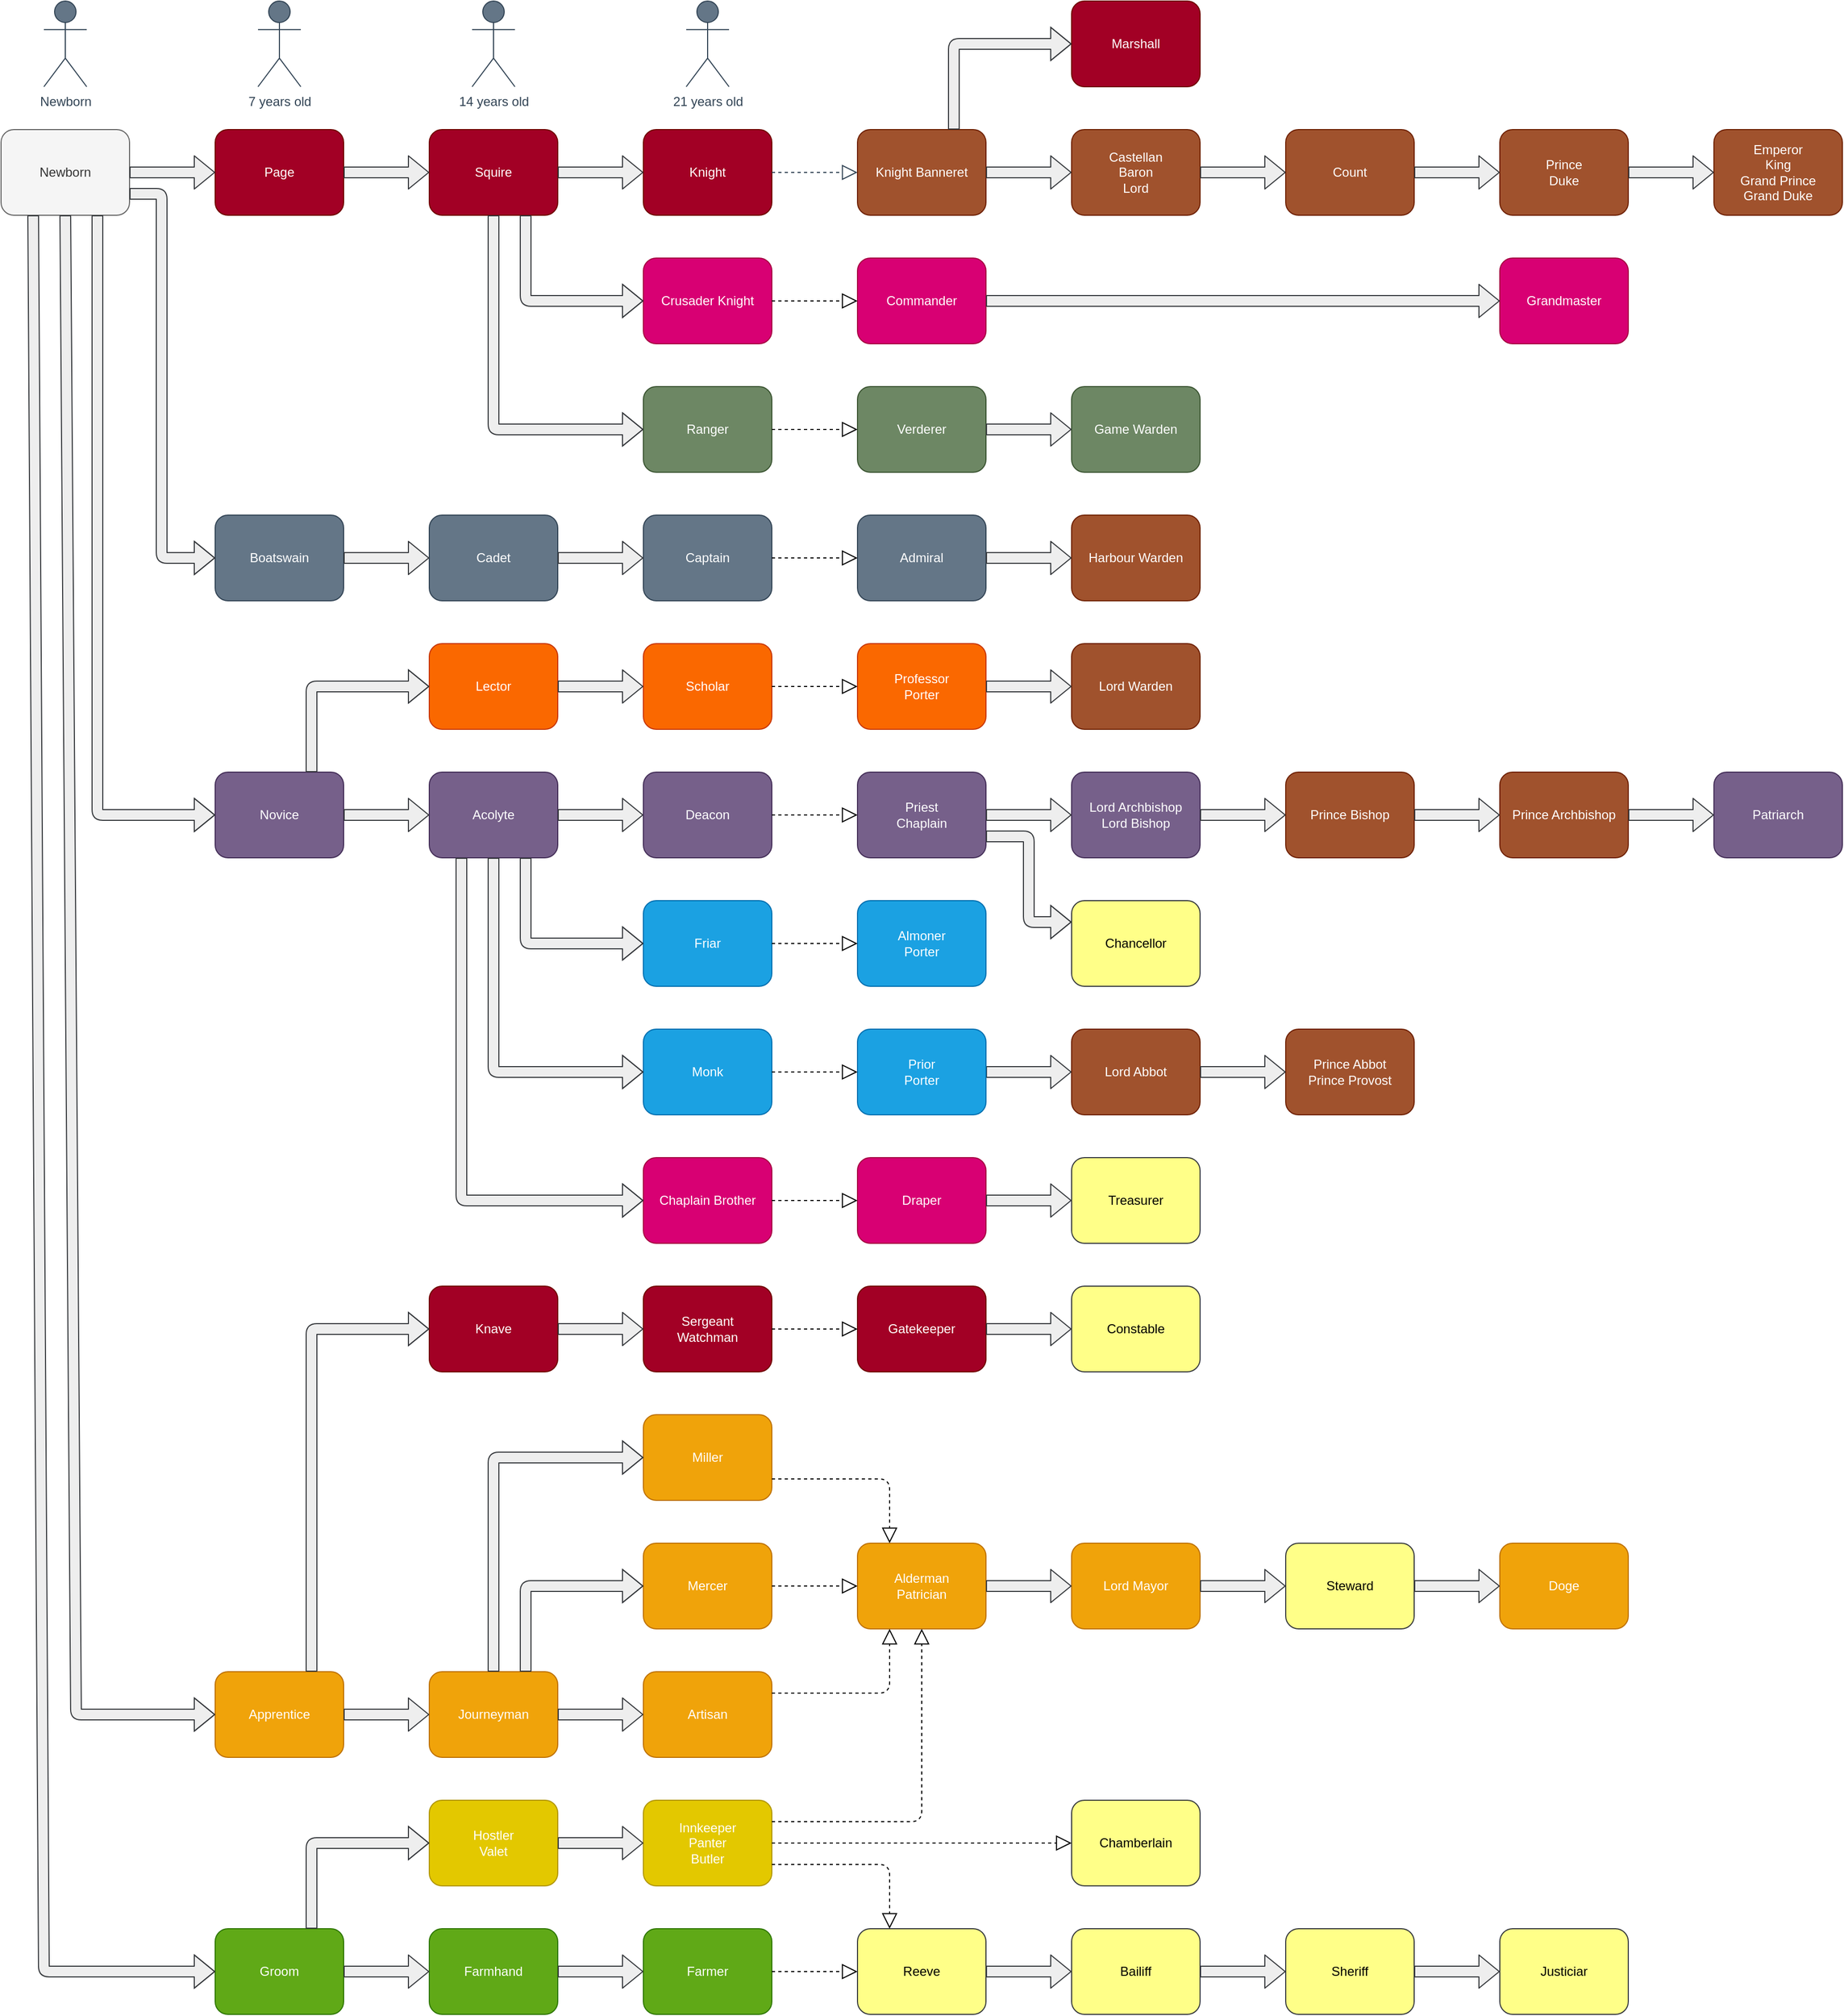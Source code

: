 <mxfile version="13.9.9" type="device"><diagram id="BISKOgjDrZjdNq2PTa7t" name="Pagina-1"><mxGraphModel dx="1002" dy="581" grid="1" gridSize="10" guides="1" tooltips="1" connect="1" arrows="1" fold="1" page="1" pageScale="1" pageWidth="827" pageHeight="1169" math="0" shadow="0"><root><mxCell id="0"/><mxCell id="1" parent="0"/><mxCell id="d3uN8aa1ID12SvMxyfUr-1" value="Page" style="rounded=1;whiteSpace=wrap;html=1;fillColor=#a20025;strokeColor=#6F0000;fontColor=#ffffff;" vertex="1" parent="1"><mxGeometry x="200" y="120" width="120" height="80" as="geometry"/></mxCell><mxCell id="d3uN8aa1ID12SvMxyfUr-2" value="Novice" style="rounded=1;whiteSpace=wrap;html=1;fillColor=#76608a;strokeColor=#432D57;fontColor=#ffffff;" vertex="1" parent="1"><mxGeometry x="200" y="720" width="120" height="80" as="geometry"/></mxCell><mxCell id="d3uN8aa1ID12SvMxyfUr-3" value="Groom" style="rounded=1;whiteSpace=wrap;html=1;fillColor=#60a917;strokeColor=#2D7600;fontColor=#ffffff;" vertex="1" parent="1"><mxGeometry x="200" y="1800" width="120" height="80" as="geometry"/></mxCell><mxCell id="d3uN8aa1ID12SvMxyfUr-4" value="Apprentice" style="rounded=1;whiteSpace=wrap;html=1;fillColor=#f0a30a;strokeColor=#BD7000;fontColor=#ffffff;" vertex="1" parent="1"><mxGeometry x="200" y="1560" width="120" height="80" as="geometry"/></mxCell><mxCell id="d3uN8aa1ID12SvMxyfUr-5" value="Squire" style="rounded=1;whiteSpace=wrap;html=1;fillColor=#a20025;strokeColor=#6F0000;fontColor=#ffffff;" vertex="1" parent="1"><mxGeometry x="400" y="120" width="120" height="80" as="geometry"/></mxCell><mxCell id="d3uN8aa1ID12SvMxyfUr-7" value="Knight" style="rounded=1;whiteSpace=wrap;html=1;fillColor=#a20025;strokeColor=#6F0000;fontColor=#ffffff;" vertex="1" parent="1"><mxGeometry x="600" y="120" width="120" height="80" as="geometry"/></mxCell><mxCell id="d3uN8aa1ID12SvMxyfUr-8" value="Crusader Knight" style="rounded=1;whiteSpace=wrap;html=1;fillColor=#d80073;strokeColor=#A50040;fontColor=#ffffff;" vertex="1" parent="1"><mxGeometry x="600" y="240" width="120" height="80" as="geometry"/></mxCell><mxCell id="d3uN8aa1ID12SvMxyfUr-9" value="7 years old" style="shape=umlActor;verticalLabelPosition=bottom;verticalAlign=top;html=1;outlineConnect=0;fillColor=#647687;strokeColor=#314354;fontColor=#314354;" vertex="1" parent="1"><mxGeometry x="240" width="40" height="80" as="geometry"/></mxCell><mxCell id="d3uN8aa1ID12SvMxyfUr-10" value="14 years old" style="shape=umlActor;verticalLabelPosition=bottom;verticalAlign=top;html=1;outlineConnect=0;fillColor=#647687;strokeColor=#314354;fontColor=#314354;" vertex="1" parent="1"><mxGeometry x="440" width="40" height="80" as="geometry"/></mxCell><mxCell id="d3uN8aa1ID12SvMxyfUr-11" value="21 years old" style="shape=umlActor;verticalLabelPosition=bottom;verticalAlign=top;html=1;outlineConnect=0;fillColor=#647687;strokeColor=#314354;fontColor=#314354;" vertex="1" parent="1"><mxGeometry x="640" width="40" height="80" as="geometry"/></mxCell><mxCell id="d3uN8aa1ID12SvMxyfUr-12" value="" style="shape=flexArrow;endArrow=classic;html=1;entryX=0;entryY=0.5;entryDx=0;entryDy=0;exitX=1;exitY=0.5;exitDx=0;exitDy=0;fillColor=#eeeeee;strokeColor=#36393d;" edge="1" parent="1" source="d3uN8aa1ID12SvMxyfUr-1" target="d3uN8aa1ID12SvMxyfUr-5"><mxGeometry width="50" height="50" relative="1" as="geometry"><mxPoint x="460" y="280" as="sourcePoint"/><mxPoint x="510" y="230" as="targetPoint"/></mxGeometry></mxCell><mxCell id="d3uN8aa1ID12SvMxyfUr-13" value="" style="shape=flexArrow;endArrow=classic;html=1;entryX=0;entryY=0.5;entryDx=0;entryDy=0;exitX=1;exitY=0.5;exitDx=0;exitDy=0;fillColor=#eeeeee;strokeColor=#36393d;" edge="1" parent="1" source="d3uN8aa1ID12SvMxyfUr-5" target="d3uN8aa1ID12SvMxyfUr-7"><mxGeometry width="50" height="50" relative="1" as="geometry"><mxPoint x="460" y="280" as="sourcePoint"/><mxPoint x="510" y="230" as="targetPoint"/></mxGeometry></mxCell><mxCell id="d3uN8aa1ID12SvMxyfUr-14" value="" style="shape=flexArrow;endArrow=classic;html=1;entryX=0;entryY=0.5;entryDx=0;entryDy=0;exitX=0.75;exitY=1;exitDx=0;exitDy=0;fillColor=#eeeeee;strokeColor=#36393d;" edge="1" parent="1" source="d3uN8aa1ID12SvMxyfUr-5" target="d3uN8aa1ID12SvMxyfUr-8"><mxGeometry width="50" height="50" relative="1" as="geometry"><mxPoint x="460" y="280" as="sourcePoint"/><mxPoint x="510" y="230" as="targetPoint"/><Array as="points"><mxPoint x="490" y="280"/></Array></mxGeometry></mxCell><mxCell id="d3uN8aa1ID12SvMxyfUr-15" value="Acolyte" style="rounded=1;whiteSpace=wrap;html=1;fillColor=#76608a;strokeColor=#432D57;fontColor=#ffffff;" vertex="1" parent="1"><mxGeometry x="400" y="720" width="120" height="80" as="geometry"/></mxCell><mxCell id="d3uN8aa1ID12SvMxyfUr-16" value="Friar" style="rounded=1;whiteSpace=wrap;html=1;fillColor=#1ba1e2;strokeColor=#006EAF;fontColor=#ffffff;" vertex="1" parent="1"><mxGeometry x="600" y="840" width="120" height="80" as="geometry"/></mxCell><mxCell id="d3uN8aa1ID12SvMxyfUr-17" value="Monk" style="rounded=1;whiteSpace=wrap;html=1;fillColor=#1ba1e2;strokeColor=#006EAF;fontColor=#ffffff;" vertex="1" parent="1"><mxGeometry x="600" y="960" width="120" height="80" as="geometry"/></mxCell><mxCell id="d3uN8aa1ID12SvMxyfUr-18" value="Chaplain Brother" style="rounded=1;whiteSpace=wrap;html=1;fillColor=#d80073;strokeColor=#A50040;fontColor=#ffffff;" vertex="1" parent="1"><mxGeometry x="600" y="1080" width="120" height="80" as="geometry"/></mxCell><mxCell id="d3uN8aa1ID12SvMxyfUr-19" value="" style="shape=flexArrow;endArrow=classic;html=1;exitX=1;exitY=0.5;exitDx=0;exitDy=0;fillColor=#eeeeee;strokeColor=#36393d;" edge="1" parent="1" source="d3uN8aa1ID12SvMxyfUr-2" target="d3uN8aa1ID12SvMxyfUr-15"><mxGeometry width="50" height="50" relative="1" as="geometry"><mxPoint x="460" y="580" as="sourcePoint"/><mxPoint x="510" y="530" as="targetPoint"/></mxGeometry></mxCell><mxCell id="d3uN8aa1ID12SvMxyfUr-20" value="" style="shape=flexArrow;endArrow=classic;html=1;entryX=0;entryY=0.5;entryDx=0;entryDy=0;exitX=1;exitY=0.5;exitDx=0;exitDy=0;fillColor=#eeeeee;strokeColor=#36393d;" edge="1" parent="1" source="d3uN8aa1ID12SvMxyfUr-15" target="d3uN8aa1ID12SvMxyfUr-66"><mxGeometry width="50" height="50" relative="1" as="geometry"><mxPoint x="460" y="580" as="sourcePoint"/><mxPoint x="510" y="530" as="targetPoint"/></mxGeometry></mxCell><mxCell id="d3uN8aa1ID12SvMxyfUr-24" value="Journeyman" style="rounded=1;whiteSpace=wrap;html=1;fillColor=#f0a30a;strokeColor=#BD7000;fontColor=#ffffff;" vertex="1" parent="1"><mxGeometry x="400" y="1560" width="120" height="80" as="geometry"/></mxCell><mxCell id="d3uN8aa1ID12SvMxyfUr-25" value="" style="shape=flexArrow;endArrow=classic;html=1;fontColor=#314354;exitX=1;exitY=0.5;exitDx=0;exitDy=0;entryX=0;entryY=0.5;entryDx=0;entryDy=0;fillColor=#eeeeee;strokeColor=#36393d;" edge="1" parent="1" source="d3uN8aa1ID12SvMxyfUr-4" target="d3uN8aa1ID12SvMxyfUr-24"><mxGeometry width="50" height="50" relative="1" as="geometry"><mxPoint x="340" y="1380" as="sourcePoint"/><mxPoint x="330" y="1410" as="targetPoint"/></mxGeometry></mxCell><mxCell id="d3uN8aa1ID12SvMxyfUr-26" value="Artisan" style="rounded=1;whiteSpace=wrap;html=1;fillColor=#f0a30a;strokeColor=#BD7000;fontColor=#ffffff;" vertex="1" parent="1"><mxGeometry x="600" y="1560" width="120" height="80" as="geometry"/></mxCell><mxCell id="d3uN8aa1ID12SvMxyfUr-27" value="Mercer" style="rounded=1;whiteSpace=wrap;html=1;fillColor=#f0a30a;strokeColor=#BD7000;fontColor=#ffffff;" vertex="1" parent="1"><mxGeometry x="600" y="1440" width="120" height="80" as="geometry"/></mxCell><mxCell id="d3uN8aa1ID12SvMxyfUr-28" value="Miller" style="rounded=1;whiteSpace=wrap;html=1;fillColor=#f0a30a;strokeColor=#BD7000;fontColor=#ffffff;" vertex="1" parent="1"><mxGeometry x="600" y="1320" width="120" height="80" as="geometry"/></mxCell><mxCell id="d3uN8aa1ID12SvMxyfUr-29" value="" style="shape=flexArrow;endArrow=classic;html=1;fontColor=#314354;entryX=0;entryY=0.5;entryDx=0;entryDy=0;exitX=1;exitY=0.5;exitDx=0;exitDy=0;fillColor=#eeeeee;strokeColor=#36393d;" edge="1" parent="1" source="d3uN8aa1ID12SvMxyfUr-24" target="d3uN8aa1ID12SvMxyfUr-26"><mxGeometry width="50" height="50" relative="1" as="geometry"><mxPoint x="390" y="1480" as="sourcePoint"/><mxPoint x="440" y="1430" as="targetPoint"/></mxGeometry></mxCell><mxCell id="d3uN8aa1ID12SvMxyfUr-30" value="" style="shape=flexArrow;endArrow=classic;html=1;fontColor=#314354;entryX=0;entryY=0.5;entryDx=0;entryDy=0;exitX=0.75;exitY=0;exitDx=0;exitDy=0;fillColor=#eeeeee;strokeColor=#36393d;" edge="1" parent="1" source="d3uN8aa1ID12SvMxyfUr-24" target="d3uN8aa1ID12SvMxyfUr-27"><mxGeometry width="50" height="50" relative="1" as="geometry"><mxPoint x="390" y="1480" as="sourcePoint"/><mxPoint x="440" y="1430" as="targetPoint"/><Array as="points"><mxPoint x="490" y="1480"/></Array></mxGeometry></mxCell><mxCell id="d3uN8aa1ID12SvMxyfUr-31" value="" style="shape=flexArrow;endArrow=classic;html=1;fontColor=#314354;entryX=0;entryY=0.5;entryDx=0;entryDy=0;exitX=0.5;exitY=0;exitDx=0;exitDy=0;fillColor=#eeeeee;strokeColor=#36393d;" edge="1" parent="1" source="d3uN8aa1ID12SvMxyfUr-24" target="d3uN8aa1ID12SvMxyfUr-28"><mxGeometry width="50" height="50" relative="1" as="geometry"><mxPoint x="390" y="1480" as="sourcePoint"/><mxPoint x="440" y="1430" as="targetPoint"/><Array as="points"><mxPoint x="460" y="1360"/></Array></mxGeometry></mxCell><mxCell id="d3uN8aa1ID12SvMxyfUr-32" value="Innkeeper&lt;br&gt;Panter&lt;br&gt;Butler" style="rounded=1;whiteSpace=wrap;html=1;fillColor=#e3c800;strokeColor=#B09500;fontColor=#ffffff;" vertex="1" parent="1"><mxGeometry x="600" y="1680" width="120" height="80" as="geometry"/></mxCell><mxCell id="d3uN8aa1ID12SvMxyfUr-33" value="Hostler&lt;br&gt;Valet" style="rounded=1;whiteSpace=wrap;html=1;fillColor=#e3c800;strokeColor=#B09500;fontColor=#ffffff;" vertex="1" parent="1"><mxGeometry x="400" y="1680" width="120" height="80" as="geometry"/></mxCell><mxCell id="d3uN8aa1ID12SvMxyfUr-34" value="Farmhand" style="rounded=1;whiteSpace=wrap;html=1;fillColor=#60a917;strokeColor=#2D7600;fontColor=#ffffff;" vertex="1" parent="1"><mxGeometry x="400" y="1800" width="120" height="80" as="geometry"/></mxCell><mxCell id="d3uN8aa1ID12SvMxyfUr-35" value="Farmer" style="rounded=1;whiteSpace=wrap;html=1;fillColor=#60a917;strokeColor=#2D7600;fontColor=#ffffff;" vertex="1" parent="1"><mxGeometry x="600" y="1800" width="120" height="80" as="geometry"/></mxCell><mxCell id="d3uN8aa1ID12SvMxyfUr-36" value="" style="shape=flexArrow;endArrow=classic;html=1;fontColor=#314354;entryX=0;entryY=0.5;entryDx=0;entryDy=0;exitX=1;exitY=0.5;exitDx=0;exitDy=0;fillColor=#eeeeee;strokeColor=#36393d;" edge="1" parent="1" source="d3uN8aa1ID12SvMxyfUr-34" target="d3uN8aa1ID12SvMxyfUr-35"><mxGeometry width="50" height="50" relative="1" as="geometry"><mxPoint x="390" y="1780" as="sourcePoint"/><mxPoint x="440" y="1730" as="targetPoint"/></mxGeometry></mxCell><mxCell id="d3uN8aa1ID12SvMxyfUr-37" value="" style="shape=flexArrow;endArrow=classic;html=1;fontColor=#314354;entryX=0;entryY=0.5;entryDx=0;entryDy=0;exitX=1;exitY=0.5;exitDx=0;exitDy=0;fillColor=#eeeeee;strokeColor=#36393d;" edge="1" parent="1" source="d3uN8aa1ID12SvMxyfUr-3" target="d3uN8aa1ID12SvMxyfUr-34"><mxGeometry width="50" height="50" relative="1" as="geometry"><mxPoint x="390" y="1780" as="sourcePoint"/><mxPoint x="440" y="1730" as="targetPoint"/></mxGeometry></mxCell><mxCell id="d3uN8aa1ID12SvMxyfUr-38" value="" style="shape=flexArrow;endArrow=classic;html=1;fontColor=#314354;entryX=0;entryY=0.5;entryDx=0;entryDy=0;exitX=1;exitY=0.5;exitDx=0;exitDy=0;fillColor=#eeeeee;strokeColor=#36393d;" edge="1" parent="1" source="d3uN8aa1ID12SvMxyfUr-33" target="d3uN8aa1ID12SvMxyfUr-32"><mxGeometry width="50" height="50" relative="1" as="geometry"><mxPoint x="390" y="1780" as="sourcePoint"/><mxPoint x="440" y="1730" as="targetPoint"/></mxGeometry></mxCell><mxCell id="d3uN8aa1ID12SvMxyfUr-39" value="" style="shape=flexArrow;endArrow=classic;html=1;fontColor=#314354;entryX=0;entryY=0.5;entryDx=0;entryDy=0;exitX=0.75;exitY=0;exitDx=0;exitDy=0;fillColor=#eeeeee;strokeColor=#36393d;" edge="1" parent="1" source="d3uN8aa1ID12SvMxyfUr-3" target="d3uN8aa1ID12SvMxyfUr-33"><mxGeometry width="50" height="50" relative="1" as="geometry"><mxPoint x="390" y="1780" as="sourcePoint"/><mxPoint x="440" y="1730" as="targetPoint"/><Array as="points"><mxPoint x="290" y="1720"/></Array></mxGeometry></mxCell><mxCell id="d3uN8aa1ID12SvMxyfUr-41" value="Almoner&lt;br&gt;Porter" style="rounded=1;whiteSpace=wrap;html=1;fillColor=#1ba1e2;strokeColor=#006EAF;fontColor=#ffffff;" vertex="1" parent="1"><mxGeometry x="800" y="840" width="120" height="80" as="geometry"/></mxCell><mxCell id="d3uN8aa1ID12SvMxyfUr-42" value="Lord Abbot" style="rounded=1;whiteSpace=wrap;html=1;fillColor=#a0522d;strokeColor=#6D1F00;fontColor=#ffffff;" vertex="1" parent="1"><mxGeometry x="1000" y="960" width="120" height="80" as="geometry"/></mxCell><mxCell id="d3uN8aa1ID12SvMxyfUr-43" value="Alderman&lt;br&gt;Patrician" style="rounded=1;whiteSpace=wrap;html=1;fillColor=#f0a30a;strokeColor=#BD7000;fontColor=#ffffff;" vertex="1" parent="1"><mxGeometry x="800" y="1440" width="120" height="80" as="geometry"/></mxCell><mxCell id="d3uN8aa1ID12SvMxyfUr-44" value="Lord Mayor" style="rounded=1;whiteSpace=wrap;html=1;fillColor=#f0a30a;strokeColor=#BD7000;fontColor=#ffffff;" vertex="1" parent="1"><mxGeometry x="1000" y="1440" width="120" height="80" as="geometry"/></mxCell><mxCell id="d3uN8aa1ID12SvMxyfUr-46" value="Knight Banneret" style="rounded=1;whiteSpace=wrap;html=1;fillColor=#a0522d;strokeColor=#6D1F00;fontColor=#ffffff;" vertex="1" parent="1"><mxGeometry x="800" y="120" width="120" height="80" as="geometry"/></mxCell><mxCell id="d3uN8aa1ID12SvMxyfUr-47" value="Castellan&lt;br&gt;Baron&lt;br&gt;Lord" style="rounded=1;whiteSpace=wrap;html=1;fillColor=#a0522d;strokeColor=#6D1F00;fontColor=#ffffff;" vertex="1" parent="1"><mxGeometry x="1000" y="120" width="120" height="80" as="geometry"/></mxCell><mxCell id="d3uN8aa1ID12SvMxyfUr-48" value="Bailiff" style="rounded=1;whiteSpace=wrap;html=1;fillColor=#ffff88;strokeColor=#36393d;" vertex="1" parent="1"><mxGeometry x="1000" y="1800" width="120" height="80" as="geometry"/></mxCell><mxCell id="d3uN8aa1ID12SvMxyfUr-50" value="" style="shape=flexArrow;endArrow=classic;html=1;fontColor=#314354;entryX=0;entryY=0.5;entryDx=0;entryDy=0;exitX=1;exitY=0.5;exitDx=0;exitDy=0;fillColor=#eeeeee;strokeColor=#36393d;" edge="1" parent="1" source="d3uN8aa1ID12SvMxyfUr-162" target="d3uN8aa1ID12SvMxyfUr-42"><mxGeometry width="50" height="50" relative="1" as="geometry"><mxPoint x="740" y="830" as="sourcePoint"/><mxPoint x="790" y="780" as="targetPoint"/></mxGeometry></mxCell><mxCell id="d3uN8aa1ID12SvMxyfUr-52" value="" style="shape=flexArrow;endArrow=classic;html=1;fontColor=#314354;entryX=0;entryY=0.5;entryDx=0;entryDy=0;exitX=1;exitY=0.5;exitDx=0;exitDy=0;fillColor=#eeeeee;strokeColor=#36393d;" edge="1" parent="1" source="d3uN8aa1ID12SvMxyfUr-46" target="d3uN8aa1ID12SvMxyfUr-47"><mxGeometry width="50" height="50" relative="1" as="geometry"><mxPoint x="740" y="290" as="sourcePoint"/><mxPoint x="790" y="240" as="targetPoint"/></mxGeometry></mxCell><mxCell id="d3uN8aa1ID12SvMxyfUr-54" value="" style="shape=flexArrow;endArrow=classic;html=1;fontColor=#314354;entryX=0;entryY=0.5;entryDx=0;entryDy=0;exitX=1;exitY=0.5;exitDx=0;exitDy=0;fillColor=#eeeeee;strokeColor=#36393d;" edge="1" parent="1" source="d3uN8aa1ID12SvMxyfUr-43" target="d3uN8aa1ID12SvMxyfUr-44"><mxGeometry width="50" height="50" relative="1" as="geometry"><mxPoint x="790" y="1590" as="sourcePoint"/><mxPoint x="840" y="1540" as="targetPoint"/></mxGeometry></mxCell><mxCell id="d3uN8aa1ID12SvMxyfUr-59" value="Count" style="rounded=1;whiteSpace=wrap;html=1;fillColor=#a0522d;strokeColor=#6D1F00;fontColor=#ffffff;" vertex="1" parent="1"><mxGeometry x="1200" y="120" width="120" height="80" as="geometry"/></mxCell><mxCell id="d3uN8aa1ID12SvMxyfUr-64" value="Prince&lt;br&gt;Duke" style="rounded=1;whiteSpace=wrap;html=1;fillColor=#a0522d;strokeColor=#6D1F00;fontColor=#ffffff;" vertex="1" parent="1"><mxGeometry x="1400" y="120" width="120" height="80" as="geometry"/></mxCell><mxCell id="d3uN8aa1ID12SvMxyfUr-66" value="Deacon" style="rounded=1;whiteSpace=wrap;html=1;fontColor=#ffffff;fillColor=#76608a;strokeColor=#432D57;" vertex="1" parent="1"><mxGeometry x="600" y="720" width="120" height="80" as="geometry"/></mxCell><mxCell id="d3uN8aa1ID12SvMxyfUr-68" value="Priest&lt;br&gt;Chaplain" style="rounded=1;whiteSpace=wrap;html=1;fontColor=#ffffff;fillColor=#76608a;strokeColor=#432D57;" vertex="1" parent="1"><mxGeometry x="800" y="720" width="120" height="80" as="geometry"/></mxCell><mxCell id="d3uN8aa1ID12SvMxyfUr-69" value="Lord Archbishop&lt;br&gt;Lord Bishop" style="rounded=1;whiteSpace=wrap;html=1;fontColor=#ffffff;fillColor=#76608a;strokeColor=#432D57;" vertex="1" parent="1"><mxGeometry x="1000" y="720" width="120" height="80" as="geometry"/></mxCell><mxCell id="d3uN8aa1ID12SvMxyfUr-71" value="" style="shape=flexArrow;endArrow=classic;html=1;fontColor=#314354;entryX=0;entryY=0.5;entryDx=0;entryDy=0;fillColor=#eeeeee;strokeColor=#36393d;" edge="1" parent="1" target="d3uN8aa1ID12SvMxyfUr-69"><mxGeometry width="50" height="50" relative="1" as="geometry"><mxPoint x="920" y="760" as="sourcePoint"/><mxPoint x="790" y="720" as="targetPoint"/></mxGeometry></mxCell><mxCell id="d3uN8aa1ID12SvMxyfUr-72" value="Prince Abbot&lt;br&gt;Prince Provost" style="rounded=1;whiteSpace=wrap;html=1;fillColor=#a0522d;strokeColor=#6D1F00;fontColor=#ffffff;" vertex="1" parent="1"><mxGeometry x="1200" y="960" width="120" height="80" as="geometry"/></mxCell><mxCell id="d3uN8aa1ID12SvMxyfUr-73" value="" style="shape=flexArrow;endArrow=classic;html=1;fontColor=#314354;entryX=0;entryY=0.5;entryDx=0;entryDy=0;exitX=1;exitY=0.5;exitDx=0;exitDy=0;fillColor=#eeeeee;strokeColor=#36393d;" edge="1" parent="1" source="d3uN8aa1ID12SvMxyfUr-42" target="d3uN8aa1ID12SvMxyfUr-72"><mxGeometry width="50" height="50" relative="1" as="geometry"><mxPoint x="1140" y="1030" as="sourcePoint"/><mxPoint x="1170" y="950" as="targetPoint"/></mxGeometry></mxCell><mxCell id="d3uN8aa1ID12SvMxyfUr-76" value="" style="endArrow=block;dashed=1;endFill=0;endSize=12;html=1;fontColor=#314354;exitX=1;exitY=0.5;exitDx=0;exitDy=0;entryX=0;entryY=0.5;entryDx=0;entryDy=0;fillColor=#647687;strokeColor=#314354;" edge="1" parent="1" source="d3uN8aa1ID12SvMxyfUr-7" target="d3uN8aa1ID12SvMxyfUr-46"><mxGeometry width="160" relative="1" as="geometry"><mxPoint x="910" y="220" as="sourcePoint"/><mxPoint x="1070" y="220" as="targetPoint"/></mxGeometry></mxCell><mxCell id="d3uN8aa1ID12SvMxyfUr-79" value="" style="shape=flexArrow;endArrow=classic;html=1;fontColor=#314354;entryX=0;entryY=0.5;entryDx=0;entryDy=0;fillColor=#eeeeee;strokeColor=#36393d;" edge="1" parent="1" source="d3uN8aa1ID12SvMxyfUr-47" target="d3uN8aa1ID12SvMxyfUr-59"><mxGeometry width="50" height="50" relative="1" as="geometry"><mxPoint x="1120" y="-80" as="sourcePoint"/><mxPoint x="1190" as="targetPoint"/></mxGeometry></mxCell><mxCell id="d3uN8aa1ID12SvMxyfUr-82" value="Emperor&lt;br&gt;King&lt;br&gt;Grand Prince&lt;br&gt;Grand Duke" style="rounded=1;whiteSpace=wrap;html=1;fillColor=#a0522d;strokeColor=#6D1F00;fontColor=#ffffff;" vertex="1" parent="1"><mxGeometry x="1600" y="120" width="120" height="80" as="geometry"/></mxCell><mxCell id="d3uN8aa1ID12SvMxyfUr-84" value="" style="shape=flexArrow;endArrow=classic;html=1;fontColor=#314354;exitX=1;exitY=0.5;exitDx=0;exitDy=0;entryX=0;entryY=0.5;entryDx=0;entryDy=0;fillColor=#eeeeee;strokeColor=#36393d;" edge="1" parent="1" source="d3uN8aa1ID12SvMxyfUr-59" target="d3uN8aa1ID12SvMxyfUr-64"><mxGeometry width="50" height="50" relative="1" as="geometry"><mxPoint x="1520" y="210" as="sourcePoint"/><mxPoint x="1570" y="160" as="targetPoint"/></mxGeometry></mxCell><mxCell id="d3uN8aa1ID12SvMxyfUr-85" value="" style="shape=flexArrow;endArrow=classic;html=1;fontColor=#314354;entryX=0;entryY=0.5;entryDx=0;entryDy=0;exitX=1;exitY=0.5;exitDx=0;exitDy=0;fillColor=#eeeeee;strokeColor=#36393d;" edge="1" parent="1" source="d3uN8aa1ID12SvMxyfUr-64" target="d3uN8aa1ID12SvMxyfUr-82"><mxGeometry width="50" height="50" relative="1" as="geometry"><mxPoint x="1520" y="210" as="sourcePoint"/><mxPoint x="1570" y="160" as="targetPoint"/></mxGeometry></mxCell><mxCell id="d3uN8aa1ID12SvMxyfUr-88" value="" style="endArrow=block;dashed=1;endFill=0;endSize=12;html=1;fontColor=#314354;entryX=0;entryY=0.5;entryDx=0;entryDy=0;exitX=1;exitY=0.5;exitDx=0;exitDy=0;" edge="1" parent="1" source="d3uN8aa1ID12SvMxyfUr-16" target="d3uN8aa1ID12SvMxyfUr-41"><mxGeometry width="160" relative="1" as="geometry"><mxPoint x="760" y="830" as="sourcePoint"/><mxPoint x="920" y="830" as="targetPoint"/></mxGeometry></mxCell><mxCell id="d3uN8aa1ID12SvMxyfUr-90" value="" style="endArrow=block;dashed=1;endFill=0;endSize=12;html=1;fontColor=#314354;entryX=0;entryY=0.5;entryDx=0;entryDy=0;exitX=1;exitY=0.5;exitDx=0;exitDy=0;" edge="1" parent="1" source="d3uN8aa1ID12SvMxyfUr-27" target="d3uN8aa1ID12SvMxyfUr-43"><mxGeometry width="160" relative="1" as="geometry"><mxPoint x="760" y="1470" as="sourcePoint"/><mxPoint x="920" y="1470" as="targetPoint"/></mxGeometry></mxCell><mxCell id="d3uN8aa1ID12SvMxyfUr-91" value="" style="endArrow=block;dashed=1;endFill=0;endSize=12;html=1;fontColor=#314354;exitX=1;exitY=0.25;exitDx=0;exitDy=0;entryX=0.25;entryY=1;entryDx=0;entryDy=0;" edge="1" parent="1" source="d3uN8aa1ID12SvMxyfUr-26" target="d3uN8aa1ID12SvMxyfUr-43"><mxGeometry width="160" relative="1" as="geometry"><mxPoint x="760" y="1570" as="sourcePoint"/><mxPoint x="920" y="1570" as="targetPoint"/><Array as="points"><mxPoint x="830" y="1580"/></Array></mxGeometry></mxCell><mxCell id="d3uN8aa1ID12SvMxyfUr-92" value="" style="endArrow=block;dashed=1;endFill=0;endSize=12;html=1;fontColor=#314354;exitX=1;exitY=0.25;exitDx=0;exitDy=0;entryX=0.5;entryY=1;entryDx=0;entryDy=0;" edge="1" parent="1" source="d3uN8aa1ID12SvMxyfUr-32" target="d3uN8aa1ID12SvMxyfUr-43"><mxGeometry width="160" relative="1" as="geometry"><mxPoint x="760" y="1570" as="sourcePoint"/><mxPoint x="920" y="1570" as="targetPoint"/><Array as="points"><mxPoint x="860" y="1700"/></Array></mxGeometry></mxCell><mxCell id="d3uN8aa1ID12SvMxyfUr-93" value="" style="endArrow=block;dashed=1;endFill=0;endSize=12;html=1;fontColor=#314354;exitX=1;exitY=0.75;exitDx=0;exitDy=0;entryX=0.25;entryY=0;entryDx=0;entryDy=0;" edge="1" parent="1" source="d3uN8aa1ID12SvMxyfUr-28" target="d3uN8aa1ID12SvMxyfUr-43"><mxGeometry width="160" relative="1" as="geometry"><mxPoint x="760" y="1370" as="sourcePoint"/><mxPoint x="920" y="1370" as="targetPoint"/><Array as="points"><mxPoint x="830" y="1380"/></Array></mxGeometry></mxCell><mxCell id="d3uN8aa1ID12SvMxyfUr-94" value="Lector" style="rounded=1;whiteSpace=wrap;html=1;fillColor=#fa6800;strokeColor=#C73500;fontColor=#ffffff;" vertex="1" parent="1"><mxGeometry x="400" y="600" width="120" height="80" as="geometry"/></mxCell><mxCell id="d3uN8aa1ID12SvMxyfUr-96" value="" style="endArrow=block;dashed=1;endFill=0;endSize=12;html=1;fontColor=#314354;entryX=0;entryY=0.5;entryDx=0;entryDy=0;exitX=1;exitY=0.5;exitDx=0;exitDy=0;" edge="1" parent="1" source="d3uN8aa1ID12SvMxyfUr-66" target="d3uN8aa1ID12SvMxyfUr-68"><mxGeometry width="160" relative="1" as="geometry"><mxPoint x="520" y="710" as="sourcePoint"/><mxPoint x="680" y="710" as="targetPoint"/></mxGeometry></mxCell><mxCell id="d3uN8aa1ID12SvMxyfUr-97" value="Prince Bishop" style="rounded=1;whiteSpace=wrap;html=1;fontColor=#ffffff;fillColor=#a0522d;strokeColor=#6D1F00;" vertex="1" parent="1"><mxGeometry x="1200" y="720" width="120" height="80" as="geometry"/></mxCell><mxCell id="d3uN8aa1ID12SvMxyfUr-98" value="Prince Archbishop" style="rounded=1;whiteSpace=wrap;html=1;fontColor=#ffffff;fillColor=#a0522d;strokeColor=#6D1F00;" vertex="1" parent="1"><mxGeometry x="1400" y="720" width="120" height="80" as="geometry"/></mxCell><mxCell id="d3uN8aa1ID12SvMxyfUr-99" value="Patriarch" style="rounded=1;whiteSpace=wrap;html=1;fontColor=#ffffff;fillColor=#76608a;strokeColor=#432D57;" vertex="1" parent="1"><mxGeometry x="1600" y="720" width="120" height="80" as="geometry"/></mxCell><mxCell id="d3uN8aa1ID12SvMxyfUr-100" value="" style="shape=flexArrow;endArrow=classic;html=1;fontColor=#314354;exitX=1;exitY=0.5;exitDx=0;exitDy=0;entryX=0;entryY=0.5;entryDx=0;entryDy=0;fillColor=#eeeeee;strokeColor=#36393d;" edge="1" parent="1" source="d3uN8aa1ID12SvMxyfUr-69" target="d3uN8aa1ID12SvMxyfUr-97"><mxGeometry width="50" height="50" relative="1" as="geometry"><mxPoint x="1320" y="830" as="sourcePoint"/><mxPoint x="1370" y="780" as="targetPoint"/></mxGeometry></mxCell><mxCell id="d3uN8aa1ID12SvMxyfUr-101" value="" style="shape=flexArrow;endArrow=classic;html=1;fontColor=#314354;exitX=1;exitY=0.5;exitDx=0;exitDy=0;entryX=0;entryY=0.5;entryDx=0;entryDy=0;fillColor=#eeeeee;strokeColor=#36393d;" edge="1" parent="1" source="d3uN8aa1ID12SvMxyfUr-97" target="d3uN8aa1ID12SvMxyfUr-98"><mxGeometry width="50" height="50" relative="1" as="geometry"><mxPoint x="1320" y="830" as="sourcePoint"/><mxPoint x="1370" y="780" as="targetPoint"/></mxGeometry></mxCell><mxCell id="d3uN8aa1ID12SvMxyfUr-102" value="" style="shape=flexArrow;endArrow=classic;html=1;fontColor=#314354;entryX=0;entryY=0.5;entryDx=0;entryDy=0;exitX=1;exitY=0.5;exitDx=0;exitDy=0;fillColor=#eeeeee;strokeColor=#36393d;" edge="1" parent="1" source="d3uN8aa1ID12SvMxyfUr-98" target="d3uN8aa1ID12SvMxyfUr-99"><mxGeometry width="50" height="50" relative="1" as="geometry"><mxPoint x="1320" y="830" as="sourcePoint"/><mxPoint x="1370" y="780" as="targetPoint"/></mxGeometry></mxCell><mxCell id="d3uN8aa1ID12SvMxyfUr-103" value="" style="endArrow=block;dashed=1;endFill=0;endSize=12;html=1;fontColor=#314354;exitX=1;exitY=0.5;exitDx=0;exitDy=0;entryX=0;entryY=0.5;entryDx=0;entryDy=0;" edge="1" parent="1" source="d3uN8aa1ID12SvMxyfUr-35" target="d3uN8aa1ID12SvMxyfUr-191"><mxGeometry width="160" relative="1" as="geometry"><mxPoint x="910" y="1720" as="sourcePoint"/><mxPoint x="770" y="1940" as="targetPoint"/></mxGeometry></mxCell><mxCell id="d3uN8aa1ID12SvMxyfUr-105" value="Scholar" style="rounded=1;whiteSpace=wrap;html=1;fillColor=#fa6800;strokeColor=#C73500;fontColor=#ffffff;" vertex="1" parent="1"><mxGeometry x="600" y="600" width="120" height="80" as="geometry"/></mxCell><mxCell id="d3uN8aa1ID12SvMxyfUr-107" value="" style="shape=flexArrow;endArrow=classic;html=1;fontColor=#314354;exitX=1;exitY=0.5;exitDx=0;exitDy=0;entryX=0;entryY=0.5;entryDx=0;entryDy=0;fillColor=#eeeeee;strokeColor=#36393d;" edge="1" parent="1" source="d3uN8aa1ID12SvMxyfUr-94" target="d3uN8aa1ID12SvMxyfUr-105"><mxGeometry width="50" height="50" relative="1" as="geometry"><mxPoint x="780" y="830" as="sourcePoint"/><mxPoint x="830" y="780" as="targetPoint"/></mxGeometry></mxCell><mxCell id="d3uN8aa1ID12SvMxyfUr-108" value="Sheriff" style="rounded=1;whiteSpace=wrap;html=1;fillColor=#ffff88;strokeColor=#36393d;" vertex="1" parent="1"><mxGeometry x="1200" y="1800" width="120" height="80" as="geometry"/></mxCell><mxCell id="d3uN8aa1ID12SvMxyfUr-109" value="" style="shape=flexArrow;endArrow=classic;html=1;fontColor=#314354;exitX=1;exitY=0.5;exitDx=0;exitDy=0;entryX=0;entryY=0.5;entryDx=0;entryDy=0;fillColor=#eeeeee;strokeColor=#36393d;" edge="1" parent="1" source="d3uN8aa1ID12SvMxyfUr-48" target="d3uN8aa1ID12SvMxyfUr-108"><mxGeometry width="50" height="50" relative="1" as="geometry"><mxPoint x="1050" y="1750" as="sourcePoint"/><mxPoint x="1100" y="1700" as="targetPoint"/></mxGeometry></mxCell><mxCell id="d3uN8aa1ID12SvMxyfUr-111" value="Draper" style="rounded=1;whiteSpace=wrap;html=1;fillColor=#d80073;strokeColor=#A50040;fontColor=#ffffff;" vertex="1" parent="1"><mxGeometry x="800" y="1080" width="120" height="80" as="geometry"/></mxCell><mxCell id="d3uN8aa1ID12SvMxyfUr-113" value="" style="endArrow=block;dashed=1;endFill=0;endSize=12;html=1;fontColor=#314354;entryX=0;entryY=0.5;entryDx=0;entryDy=0;exitX=1;exitY=0.5;exitDx=0;exitDy=0;" edge="1" parent="1" source="d3uN8aa1ID12SvMxyfUr-18" target="d3uN8aa1ID12SvMxyfUr-111"><mxGeometry width="160" relative="1" as="geometry"><mxPoint x="730" y="1110" as="sourcePoint"/><mxPoint x="890" y="1110" as="targetPoint"/></mxGeometry></mxCell><mxCell id="d3uN8aa1ID12SvMxyfUr-114" value="Commander" style="rounded=1;whiteSpace=wrap;html=1;fillColor=#d80073;strokeColor=#A50040;fontColor=#ffffff;" vertex="1" parent="1"><mxGeometry x="800" y="240" width="120" height="80" as="geometry"/></mxCell><mxCell id="d3uN8aa1ID12SvMxyfUr-115" value="" style="endArrow=block;dashed=1;endFill=0;endSize=12;html=1;fontColor=#314354;exitX=1;exitY=0.5;exitDx=0;exitDy=0;entryX=0;entryY=0.5;entryDx=0;entryDy=0;" edge="1" parent="1" source="d3uN8aa1ID12SvMxyfUr-8" target="d3uN8aa1ID12SvMxyfUr-114"><mxGeometry width="160" relative="1" as="geometry"><mxPoint x="730" y="290" as="sourcePoint"/><mxPoint x="890" y="290" as="targetPoint"/></mxGeometry></mxCell><mxCell id="d3uN8aa1ID12SvMxyfUr-116" value="Grandmaster" style="rounded=1;whiteSpace=wrap;html=1;fillColor=#d80073;strokeColor=#A50040;fontColor=#ffffff;" vertex="1" parent="1"><mxGeometry x="1400" y="240" width="120" height="80" as="geometry"/></mxCell><mxCell id="d3uN8aa1ID12SvMxyfUr-117" value="" style="shape=flexArrow;endArrow=classic;html=1;fontColor=#314354;entryX=0;entryY=0.5;entryDx=0;entryDy=0;exitX=1;exitY=0.5;exitDx=0;exitDy=0;fillColor=#eeeeee;strokeColor=#36393d;" edge="1" parent="1" source="d3uN8aa1ID12SvMxyfUr-114" target="d3uN8aa1ID12SvMxyfUr-116"><mxGeometry width="50" height="50" relative="1" as="geometry"><mxPoint x="1070" y="320" as="sourcePoint"/><mxPoint x="1120" y="270" as="targetPoint"/></mxGeometry></mxCell><mxCell id="d3uN8aa1ID12SvMxyfUr-119" value="Ranger" style="rounded=1;whiteSpace=wrap;html=1;fillColor=#6d8764;strokeColor=#3A5431;fontColor=#ffffff;" vertex="1" parent="1"><mxGeometry x="600" y="360" width="120" height="80" as="geometry"/></mxCell><mxCell id="d3uN8aa1ID12SvMxyfUr-120" value="Verderer" style="rounded=1;whiteSpace=wrap;html=1;fillColor=#6d8764;strokeColor=#3A5431;fontColor=#ffffff;" vertex="1" parent="1"><mxGeometry x="800" y="360" width="120" height="80" as="geometry"/></mxCell><mxCell id="d3uN8aa1ID12SvMxyfUr-121" value="Lord Warden" style="rounded=1;whiteSpace=wrap;html=1;fillColor=#a0522d;strokeColor=#6D1F00;fontColor=#ffffff;" vertex="1" parent="1"><mxGeometry x="1000" y="600" width="120" height="80" as="geometry"/></mxCell><mxCell id="d3uN8aa1ID12SvMxyfUr-124" value="" style="shape=flexArrow;endArrow=classic;html=1;fontColor=#314354;entryX=0;entryY=0.5;entryDx=0;entryDy=0;exitX=0.5;exitY=1;exitDx=0;exitDy=0;fillColor=#eeeeee;strokeColor=#36393d;" edge="1" parent="1" source="d3uN8aa1ID12SvMxyfUr-5" target="d3uN8aa1ID12SvMxyfUr-119"><mxGeometry width="50" height="50" relative="1" as="geometry"><mxPoint x="560" y="330" as="sourcePoint"/><mxPoint x="610" y="280" as="targetPoint"/><Array as="points"><mxPoint x="460" y="400"/></Array></mxGeometry></mxCell><mxCell id="d3uN8aa1ID12SvMxyfUr-125" value="Captain" style="rounded=1;whiteSpace=wrap;html=1;fillColor=#647687;strokeColor=#314354;fontColor=#ffffff;" vertex="1" parent="1"><mxGeometry x="600" y="480" width="120" height="80" as="geometry"/></mxCell><mxCell id="d3uN8aa1ID12SvMxyfUr-127" value="" style="endArrow=block;dashed=1;endFill=0;endSize=12;html=1;fontColor=#314354;entryX=0;entryY=0.5;entryDx=0;entryDy=0;exitX=1;exitY=0.5;exitDx=0;exitDy=0;" edge="1" parent="1" source="d3uN8aa1ID12SvMxyfUr-119" target="d3uN8aa1ID12SvMxyfUr-120"><mxGeometry width="160" relative="1" as="geometry"><mxPoint x="910" y="380" as="sourcePoint"/><mxPoint x="1070" y="380" as="targetPoint"/></mxGeometry></mxCell><mxCell id="d3uN8aa1ID12SvMxyfUr-128" value="Admiral" style="rounded=1;whiteSpace=wrap;html=1;fillColor=#647687;strokeColor=#314354;fontColor=#ffffff;" vertex="1" parent="1"><mxGeometry x="800" y="480" width="120" height="80" as="geometry"/></mxCell><mxCell id="d3uN8aa1ID12SvMxyfUr-129" value="" style="endArrow=block;dashed=1;endFill=0;endSize=12;html=1;fontColor=#314354;entryX=0;entryY=0.5;entryDx=0;entryDy=0;exitX=1;exitY=0.5;exitDx=0;exitDy=0;" edge="1" parent="1" source="d3uN8aa1ID12SvMxyfUr-125" target="d3uN8aa1ID12SvMxyfUr-128"><mxGeometry width="160" relative="1" as="geometry"><mxPoint x="620" y="480" as="sourcePoint"/><mxPoint x="780" y="480" as="targetPoint"/></mxGeometry></mxCell><mxCell id="d3uN8aa1ID12SvMxyfUr-131" value="" style="shape=flexArrow;endArrow=classic;html=1;fontColor=#314354;entryX=0;entryY=0.5;entryDx=0;entryDy=0;exitX=0.75;exitY=0;exitDx=0;exitDy=0;fillColor=#eeeeee;strokeColor=#36393d;" edge="1" parent="1" source="d3uN8aa1ID12SvMxyfUr-2" target="d3uN8aa1ID12SvMxyfUr-94"><mxGeometry width="50" height="50" relative="1" as="geometry"><mxPoint x="410" y="700" as="sourcePoint"/><mxPoint x="460" y="650" as="targetPoint"/><Array as="points"><mxPoint x="290" y="640"/></Array></mxGeometry></mxCell><mxCell id="d3uN8aa1ID12SvMxyfUr-134" value="" style="shape=flexArrow;endArrow=classic;html=1;fontColor=#314354;exitX=0.75;exitY=1;exitDx=0;exitDy=0;entryX=0;entryY=0.5;entryDx=0;entryDy=0;fillColor=#eeeeee;strokeColor=#36393d;" edge="1" parent="1" source="d3uN8aa1ID12SvMxyfUr-15" target="d3uN8aa1ID12SvMxyfUr-16"><mxGeometry width="50" height="50" relative="1" as="geometry"><mxPoint x="540" y="980" as="sourcePoint"/><mxPoint x="590" y="930" as="targetPoint"/><Array as="points"><mxPoint x="490" y="880"/></Array></mxGeometry></mxCell><mxCell id="d3uN8aa1ID12SvMxyfUr-135" value="" style="shape=flexArrow;endArrow=classic;html=1;fontColor=#314354;entryX=0;entryY=0.5;entryDx=0;entryDy=0;exitX=0.5;exitY=1;exitDx=0;exitDy=0;fillColor=#eeeeee;strokeColor=#36393d;" edge="1" parent="1" source="d3uN8aa1ID12SvMxyfUr-15" target="d3uN8aa1ID12SvMxyfUr-17"><mxGeometry width="50" height="50" relative="1" as="geometry"><mxPoint x="540" y="980" as="sourcePoint"/><mxPoint x="590" y="930" as="targetPoint"/><Array as="points"><mxPoint x="460" y="1000"/></Array></mxGeometry></mxCell><mxCell id="d3uN8aa1ID12SvMxyfUr-136" value="" style="shape=flexArrow;endArrow=classic;html=1;fontColor=#314354;entryX=0;entryY=0.5;entryDx=0;entryDy=0;exitX=0.25;exitY=1;exitDx=0;exitDy=0;fillColor=#eeeeee;strokeColor=#36393d;" edge="1" parent="1" source="d3uN8aa1ID12SvMxyfUr-15" target="d3uN8aa1ID12SvMxyfUr-18"><mxGeometry width="50" height="50" relative="1" as="geometry"><mxPoint x="540" y="980" as="sourcePoint"/><mxPoint x="590" y="930" as="targetPoint"/><Array as="points"><mxPoint x="430" y="1120"/></Array></mxGeometry></mxCell><mxCell id="d3uN8aa1ID12SvMxyfUr-139" value="Justiciar" style="rounded=1;whiteSpace=wrap;html=1;fillColor=#ffff88;strokeColor=#36393d;" vertex="1" parent="1"><mxGeometry x="1400" y="1800" width="120" height="80" as="geometry"/></mxCell><mxCell id="d3uN8aa1ID12SvMxyfUr-140" value="" style="shape=flexArrow;endArrow=classic;html=1;fontColor=#314354;entryX=0;entryY=0.5;entryDx=0;entryDy=0;exitX=1;exitY=0.5;exitDx=0;exitDy=0;fillColor=#eeeeee;strokeColor=#36393d;" edge="1" parent="1" source="d3uN8aa1ID12SvMxyfUr-108" target="d3uN8aa1ID12SvMxyfUr-139"><mxGeometry width="50" height="50" relative="1" as="geometry"><mxPoint x="1160" y="1960" as="sourcePoint"/><mxPoint x="1210" y="1910" as="targetPoint"/></mxGeometry></mxCell><mxCell id="d3uN8aa1ID12SvMxyfUr-141" value="Professor&lt;br&gt;Porter" style="rounded=1;whiteSpace=wrap;html=1;fillColor=#fa6800;strokeColor=#C73500;fontColor=#ffffff;" vertex="1" parent="1"><mxGeometry x="800" y="600" width="120" height="80" as="geometry"/></mxCell><mxCell id="d3uN8aa1ID12SvMxyfUr-143" value="" style="endArrow=block;dashed=1;endFill=0;endSize=12;html=1;fontColor=#314354;exitX=1;exitY=0.5;exitDx=0;exitDy=0;entryX=0;entryY=0.5;entryDx=0;entryDy=0;" edge="1" parent="1" source="d3uN8aa1ID12SvMxyfUr-105" target="d3uN8aa1ID12SvMxyfUr-141"><mxGeometry width="160" relative="1" as="geometry"><mxPoint x="810" y="610" as="sourcePoint"/><mxPoint x="970" y="610" as="targetPoint"/></mxGeometry></mxCell><mxCell id="d3uN8aa1ID12SvMxyfUr-144" value="Doge" style="rounded=1;whiteSpace=wrap;html=1;fillColor=#f0a30a;strokeColor=#BD7000;fontColor=#ffffff;" vertex="1" parent="1"><mxGeometry x="1400" y="1440" width="120" height="80" as="geometry"/></mxCell><mxCell id="d3uN8aa1ID12SvMxyfUr-145" value="Newborn" style="shape=umlActor;verticalLabelPosition=bottom;verticalAlign=top;html=1;outlineConnect=0;fillColor=#647687;strokeColor=#314354;fontColor=#314354;" vertex="1" parent="1"><mxGeometry x="40" width="40" height="80" as="geometry"/></mxCell><mxCell id="d3uN8aa1ID12SvMxyfUr-147" value="Newborn" style="rounded=1;whiteSpace=wrap;html=1;fontColor=#333333;fillColor=#f5f5f5;strokeColor=#666666;" vertex="1" parent="1"><mxGeometry y="120" width="120" height="80" as="geometry"/></mxCell><mxCell id="d3uN8aa1ID12SvMxyfUr-150" value="" style="shape=flexArrow;endArrow=classic;html=1;fontColor=#314354;entryX=0;entryY=0.5;entryDx=0;entryDy=0;exitX=1;exitY=0.5;exitDx=0;exitDy=0;fillColor=#eeeeee;strokeColor=#36393d;" edge="1" parent="1" source="d3uN8aa1ID12SvMxyfUr-147" target="d3uN8aa1ID12SvMxyfUr-1"><mxGeometry width="50" height="50" relative="1" as="geometry"><mxPoint x="240" y="350" as="sourcePoint"/><mxPoint x="290" y="300" as="targetPoint"/></mxGeometry></mxCell><mxCell id="d3uN8aa1ID12SvMxyfUr-151" value="" style="shape=flexArrow;endArrow=classic;html=1;fontColor=#314354;entryX=0;entryY=0.5;entryDx=0;entryDy=0;exitX=0.75;exitY=1;exitDx=0;exitDy=0;fillColor=#eeeeee;strokeColor=#36393d;" edge="1" parent="1" source="d3uN8aa1ID12SvMxyfUr-147" target="d3uN8aa1ID12SvMxyfUr-2"><mxGeometry width="50" height="50" relative="1" as="geometry"><mxPoint x="240" y="350" as="sourcePoint"/><mxPoint x="290" y="300" as="targetPoint"/><Array as="points"><mxPoint x="90" y="760"/></Array></mxGeometry></mxCell><mxCell id="d3uN8aa1ID12SvMxyfUr-152" value="" style="shape=flexArrow;endArrow=classic;html=1;fontColor=#314354;entryX=0;entryY=0.5;entryDx=0;entryDy=0;exitX=0.5;exitY=1;exitDx=0;exitDy=0;fillColor=#eeeeee;strokeColor=#36393d;" edge="1" parent="1" source="d3uN8aa1ID12SvMxyfUr-147" target="d3uN8aa1ID12SvMxyfUr-4"><mxGeometry width="50" height="50" relative="1" as="geometry"><mxPoint x="240" y="1590" as="sourcePoint"/><mxPoint x="290" y="1540" as="targetPoint"/><Array as="points"><mxPoint x="70" y="1600"/></Array></mxGeometry></mxCell><mxCell id="d3uN8aa1ID12SvMxyfUr-153" value="" style="shape=flexArrow;endArrow=classic;html=1;fontColor=#314354;entryX=0;entryY=0.5;entryDx=0;entryDy=0;exitX=0.25;exitY=1;exitDx=0;exitDy=0;fillColor=#eeeeee;strokeColor=#36393d;" edge="1" parent="1" source="d3uN8aa1ID12SvMxyfUr-147" target="d3uN8aa1ID12SvMxyfUr-3"><mxGeometry width="50" height="50" relative="1" as="geometry"><mxPoint x="240" y="1600" as="sourcePoint"/><mxPoint x="290" y="1550" as="targetPoint"/><Array as="points"><mxPoint x="40" y="1840"/></Array></mxGeometry></mxCell><mxCell id="d3uN8aa1ID12SvMxyfUr-154" value="Cadet" style="rounded=1;whiteSpace=wrap;html=1;fillColor=#647687;strokeColor=#314354;fontColor=#ffffff;" vertex="1" parent="1"><mxGeometry x="400" y="480" width="120" height="80" as="geometry"/></mxCell><mxCell id="d3uN8aa1ID12SvMxyfUr-155" value="" style="shape=flexArrow;endArrow=classic;html=1;fontColor=#314354;entryX=0;entryY=0.5;entryDx=0;entryDy=0;exitX=1;exitY=0.5;exitDx=0;exitDy=0;fillColor=#eeeeee;strokeColor=#36393d;" edge="1" parent="1" source="d3uN8aa1ID12SvMxyfUr-154" target="d3uN8aa1ID12SvMxyfUr-125"><mxGeometry width="50" height="50" relative="1" as="geometry"><mxPoint x="320" y="350" as="sourcePoint"/><mxPoint x="370" y="300" as="targetPoint"/></mxGeometry></mxCell><mxCell id="d3uN8aa1ID12SvMxyfUr-157" value="Boatswain" style="rounded=1;whiteSpace=wrap;html=1;fillColor=#647687;strokeColor=#314354;fontColor=#ffffff;" vertex="1" parent="1"><mxGeometry x="200" y="480" width="120" height="80" as="geometry"/></mxCell><mxCell id="d3uN8aa1ID12SvMxyfUr-158" value="" style="shape=flexArrow;endArrow=classic;html=1;fontColor=#314354;exitX=1;exitY=0.5;exitDx=0;exitDy=0;entryX=0;entryY=0.5;entryDx=0;entryDy=0;fillColor=#eeeeee;strokeColor=#36393d;" edge="1" parent="1" source="d3uN8aa1ID12SvMxyfUr-157" target="d3uN8aa1ID12SvMxyfUr-154"><mxGeometry width="50" height="50" relative="1" as="geometry"><mxPoint x="390" y="450" as="sourcePoint"/><mxPoint x="440" y="400" as="targetPoint"/></mxGeometry></mxCell><mxCell id="d3uN8aa1ID12SvMxyfUr-159" value="" style="shape=flexArrow;endArrow=classic;html=1;fontColor=#314354;exitX=1;exitY=0.75;exitDx=0;exitDy=0;entryX=0;entryY=0.5;entryDx=0;entryDy=0;fillColor=#eeeeee;strokeColor=#36393d;" edge="1" parent="1" source="d3uN8aa1ID12SvMxyfUr-147" target="d3uN8aa1ID12SvMxyfUr-157"><mxGeometry width="50" height="50" relative="1" as="geometry"><mxPoint x="390" y="350" as="sourcePoint"/><mxPoint x="440" y="300" as="targetPoint"/><Array as="points"><mxPoint x="150" y="180"/><mxPoint x="150" y="520"/></Array></mxGeometry></mxCell><mxCell id="d3uN8aa1ID12SvMxyfUr-162" value="Prior&lt;br&gt;Porter" style="rounded=1;whiteSpace=wrap;html=1;fillColor=#1ba1e2;strokeColor=#006EAF;fontColor=#ffffff;" vertex="1" parent="1"><mxGeometry x="800" y="960" width="120" height="80" as="geometry"/></mxCell><mxCell id="d3uN8aa1ID12SvMxyfUr-163" value="" style="endArrow=block;dashed=1;endFill=0;endSize=12;html=1;fontColor=#314354;exitX=1;exitY=0.5;exitDx=0;exitDy=0;entryX=0;entryY=0.5;entryDx=0;entryDy=0;" edge="1" parent="1" source="d3uN8aa1ID12SvMxyfUr-17" target="d3uN8aa1ID12SvMxyfUr-162"><mxGeometry width="160" relative="1" as="geometry"><mxPoint x="620" y="1030" as="sourcePoint"/><mxPoint x="780" y="1030" as="targetPoint"/></mxGeometry></mxCell><mxCell id="d3uN8aa1ID12SvMxyfUr-164" value="Sergeant&lt;br&gt;Watchman" style="rounded=1;whiteSpace=wrap;html=1;fillColor=#a20025;strokeColor=#6F0000;fontColor=#ffffff;" vertex="1" parent="1"><mxGeometry x="600" y="1200" width="120" height="80" as="geometry"/></mxCell><mxCell id="d3uN8aa1ID12SvMxyfUr-165" value="Gatekeeper" style="rounded=1;whiteSpace=wrap;html=1;fillColor=#a20025;strokeColor=#6F0000;fontColor=#ffffff;" vertex="1" parent="1"><mxGeometry x="800" y="1200" width="120" height="80" as="geometry"/></mxCell><mxCell id="d3uN8aa1ID12SvMxyfUr-166" value="" style="endArrow=block;dashed=1;endFill=0;endSize=12;html=1;fontColor=#314354;entryX=0;entryY=0.5;entryDx=0;entryDy=0;exitX=1;exitY=0.5;exitDx=0;exitDy=0;" edge="1" parent="1" source="d3uN8aa1ID12SvMxyfUr-164" target="d3uN8aa1ID12SvMxyfUr-165"><mxGeometry width="160" relative="1" as="geometry"><mxPoint x="580" y="1350" as="sourcePoint"/><mxPoint x="740" y="1350" as="targetPoint"/></mxGeometry></mxCell><mxCell id="d3uN8aa1ID12SvMxyfUr-168" value="Treasurer" style="rounded=1;whiteSpace=wrap;html=1;fillColor=#ffff88;strokeColor=#36393d;" vertex="1" parent="1"><mxGeometry x="1000" y="1080" width="120" height="80" as="geometry"/></mxCell><mxCell id="d3uN8aa1ID12SvMxyfUr-169" value="" style="shape=flexArrow;endArrow=classic;html=1;fontColor=#314354;exitX=1;exitY=0.5;exitDx=0;exitDy=0;entryX=0;entryY=0.5;entryDx=0;entryDy=0;fillColor=#eeeeee;strokeColor=#36393d;" edge="1" parent="1" source="d3uN8aa1ID12SvMxyfUr-111" target="d3uN8aa1ID12SvMxyfUr-168"><mxGeometry width="50" height="50" relative="1" as="geometry"><mxPoint x="980" y="1180" as="sourcePoint"/><mxPoint x="1030" y="1130" as="targetPoint"/></mxGeometry></mxCell><mxCell id="d3uN8aa1ID12SvMxyfUr-170" value="Chamberlain" style="rounded=1;whiteSpace=wrap;html=1;fillColor=#ffff88;strokeColor=#36393d;" vertex="1" parent="1"><mxGeometry x="1000" y="1680" width="120" height="80" as="geometry"/></mxCell><mxCell id="d3uN8aa1ID12SvMxyfUr-171" value="" style="endArrow=block;dashed=1;endFill=0;endSize=12;html=1;fontColor=#314354;exitX=1;exitY=0.5;exitDx=0;exitDy=0;entryX=0;entryY=0.5;entryDx=0;entryDy=0;" edge="1" parent="1" source="d3uN8aa1ID12SvMxyfUr-32" target="d3uN8aa1ID12SvMxyfUr-170"><mxGeometry width="160" relative="1" as="geometry"><mxPoint x="920" y="1660" as="sourcePoint"/><mxPoint x="1080" y="1660" as="targetPoint"/></mxGeometry></mxCell><mxCell id="d3uN8aa1ID12SvMxyfUr-173" value="Chancellor" style="rounded=1;whiteSpace=wrap;html=1;fillColor=#ffff88;strokeColor=#36393d;" vertex="1" parent="1"><mxGeometry x="1000" y="840" width="120" height="80" as="geometry"/></mxCell><mxCell id="d3uN8aa1ID12SvMxyfUr-175" value="Marshall" style="rounded=1;whiteSpace=wrap;html=1;fillColor=#a20025;strokeColor=#6F0000;fontColor=#ffffff;" vertex="1" parent="1"><mxGeometry x="1000" width="120" height="80" as="geometry"/></mxCell><mxCell id="d3uN8aa1ID12SvMxyfUr-176" value="" style="shape=flexArrow;endArrow=classic;html=1;fontColor=#314354;exitX=0.75;exitY=0;exitDx=0;exitDy=0;entryX=0;entryY=0.5;entryDx=0;entryDy=0;fillColor=#eeeeee;strokeColor=#36393d;" edge="1" parent="1" source="d3uN8aa1ID12SvMxyfUr-46" target="d3uN8aa1ID12SvMxyfUr-175"><mxGeometry width="50" height="50" relative="1" as="geometry"><mxPoint x="950" y="190" as="sourcePoint"/><mxPoint x="1000" y="140" as="targetPoint"/><Array as="points"><mxPoint x="890" y="40"/></Array></mxGeometry></mxCell><mxCell id="d3uN8aa1ID12SvMxyfUr-177" value="" style="shape=flexArrow;endArrow=classic;html=1;fontColor=#314354;exitX=1;exitY=0.75;exitDx=0;exitDy=0;entryX=0;entryY=0.25;entryDx=0;entryDy=0;fillColor=#eeeeee;strokeColor=#36393d;" edge="1" parent="1" source="d3uN8aa1ID12SvMxyfUr-68" target="d3uN8aa1ID12SvMxyfUr-173"><mxGeometry width="50" height="50" relative="1" as="geometry"><mxPoint x="1010" y="890" as="sourcePoint"/><mxPoint x="1060" y="840" as="targetPoint"/><Array as="points"><mxPoint x="960" y="780"/><mxPoint x="960" y="860"/></Array></mxGeometry></mxCell><mxCell id="d3uN8aa1ID12SvMxyfUr-178" value="Constable" style="rounded=1;whiteSpace=wrap;html=1;fillColor=#ffff88;strokeColor=#36393d;" vertex="1" parent="1"><mxGeometry x="1000" y="1200" width="120" height="80" as="geometry"/></mxCell><mxCell id="d3uN8aa1ID12SvMxyfUr-179" value="" style="shape=flexArrow;endArrow=classic;html=1;fontColor=#314354;exitX=1;exitY=0.5;exitDx=0;exitDy=0;entryX=0;entryY=0.5;entryDx=0;entryDy=0;fillColor=#eeeeee;strokeColor=#36393d;" edge="1" parent="1" source="d3uN8aa1ID12SvMxyfUr-165" target="d3uN8aa1ID12SvMxyfUr-178"><mxGeometry width="50" height="50" relative="1" as="geometry"><mxPoint x="1010" y="1290" as="sourcePoint"/><mxPoint x="1060" y="1240" as="targetPoint"/></mxGeometry></mxCell><mxCell id="d3uN8aa1ID12SvMxyfUr-180" value="Steward" style="rounded=1;whiteSpace=wrap;html=1;fillColor=#ffff88;strokeColor=#36393d;" vertex="1" parent="1"><mxGeometry x="1200" y="1440" width="120" height="80" as="geometry"/></mxCell><mxCell id="d3uN8aa1ID12SvMxyfUr-181" value="" style="shape=flexArrow;endArrow=classic;html=1;fontColor=#314354;exitX=1;exitY=0.5;exitDx=0;exitDy=0;entryX=0;entryY=0.5;entryDx=0;entryDy=0;fillColor=#eeeeee;strokeColor=#36393d;" edge="1" parent="1" source="d3uN8aa1ID12SvMxyfUr-44" target="d3uN8aa1ID12SvMxyfUr-180"><mxGeometry width="50" height="50" relative="1" as="geometry"><mxPoint x="1140" y="1690" as="sourcePoint"/><mxPoint x="1190" y="1640" as="targetPoint"/></mxGeometry></mxCell><mxCell id="d3uN8aa1ID12SvMxyfUr-182" value="" style="shape=flexArrow;endArrow=classic;html=1;fontColor=#314354;entryX=0;entryY=0.5;entryDx=0;entryDy=0;fillColor=#eeeeee;strokeColor=#36393d;" edge="1" parent="1" source="d3uN8aa1ID12SvMxyfUr-180" target="d3uN8aa1ID12SvMxyfUr-144"><mxGeometry width="50" height="50" relative="1" as="geometry"><mxPoint x="1140" y="1690" as="sourcePoint"/><mxPoint x="1190" y="1640" as="targetPoint"/></mxGeometry></mxCell><mxCell id="d3uN8aa1ID12SvMxyfUr-183" value="Knave" style="rounded=1;whiteSpace=wrap;html=1;fillColor=#a20025;strokeColor=#6F0000;fontColor=#ffffff;" vertex="1" parent="1"><mxGeometry x="400" y="1200" width="120" height="80" as="geometry"/></mxCell><mxCell id="d3uN8aa1ID12SvMxyfUr-184" value="" style="shape=flexArrow;endArrow=classic;html=1;fontColor=#314354;entryX=0;entryY=0.5;entryDx=0;entryDy=0;exitX=1;exitY=0.5;exitDx=0;exitDy=0;fillColor=#eeeeee;strokeColor=#36393d;" edge="1" parent="1" source="d3uN8aa1ID12SvMxyfUr-183" target="d3uN8aa1ID12SvMxyfUr-164"><mxGeometry width="50" height="50" relative="1" as="geometry"><mxPoint x="530" y="1400" as="sourcePoint"/><mxPoint x="580" y="1350" as="targetPoint"/></mxGeometry></mxCell><mxCell id="d3uN8aa1ID12SvMxyfUr-185" value="" style="shape=flexArrow;endArrow=classic;html=1;fontColor=#314354;entryX=0;entryY=0.5;entryDx=0;entryDy=0;exitX=0.75;exitY=0;exitDx=0;exitDy=0;fillColor=#eeeeee;strokeColor=#36393d;" edge="1" parent="1" source="d3uN8aa1ID12SvMxyfUr-4" target="d3uN8aa1ID12SvMxyfUr-183"><mxGeometry width="50" height="50" relative="1" as="geometry"><mxPoint x="530" y="1400" as="sourcePoint"/><mxPoint x="580" y="1350" as="targetPoint"/><Array as="points"><mxPoint x="290" y="1240"/></Array></mxGeometry></mxCell><mxCell id="d3uN8aa1ID12SvMxyfUr-186" value="Game Warden" style="rounded=1;whiteSpace=wrap;html=1;fillColor=#6d8764;strokeColor=#3A5431;fontColor=#ffffff;" vertex="1" parent="1"><mxGeometry x="1000" y="360" width="120" height="80" as="geometry"/></mxCell><mxCell id="d3uN8aa1ID12SvMxyfUr-187" value="Harbour Warden" style="rounded=1;whiteSpace=wrap;html=1;fillColor=#a0522d;strokeColor=#6D1F00;fontColor=#ffffff;" vertex="1" parent="1"><mxGeometry x="1000" y="480" width="120" height="80" as="geometry"/></mxCell><mxCell id="d3uN8aa1ID12SvMxyfUr-188" value="" style="shape=flexArrow;endArrow=classic;html=1;fontColor=#314354;entryX=0;entryY=0.5;entryDx=0;entryDy=0;fillColor=#eeeeee;strokeColor=#36393d;" edge="1" parent="1" source="d3uN8aa1ID12SvMxyfUr-128" target="d3uN8aa1ID12SvMxyfUr-187"><mxGeometry width="50" height="50" relative="1" as="geometry"><mxPoint x="940" y="570" as="sourcePoint"/><mxPoint x="990" y="520" as="targetPoint"/></mxGeometry></mxCell><mxCell id="d3uN8aa1ID12SvMxyfUr-189" value="" style="shape=flexArrow;endArrow=classic;html=1;fontColor=#314354;exitX=1;exitY=0.5;exitDx=0;exitDy=0;entryX=0;entryY=0.5;entryDx=0;entryDy=0;fillColor=#eeeeee;strokeColor=#36393d;" edge="1" parent="1" source="d3uN8aa1ID12SvMxyfUr-141" target="d3uN8aa1ID12SvMxyfUr-121"><mxGeometry width="50" height="50" relative="1" as="geometry"><mxPoint x="940" y="570" as="sourcePoint"/><mxPoint x="990" y="520" as="targetPoint"/></mxGeometry></mxCell><mxCell id="d3uN8aa1ID12SvMxyfUr-190" value="" style="shape=flexArrow;endArrow=classic;html=1;fontColor=#314354;exitX=1;exitY=0.5;exitDx=0;exitDy=0;entryX=0;entryY=0.5;entryDx=0;entryDy=0;fillColor=#eeeeee;strokeColor=#36393d;" edge="1" parent="1" source="d3uN8aa1ID12SvMxyfUr-120" target="d3uN8aa1ID12SvMxyfUr-186"><mxGeometry width="50" height="50" relative="1" as="geometry"><mxPoint x="940" y="570" as="sourcePoint"/><mxPoint x="990" y="520" as="targetPoint"/></mxGeometry></mxCell><mxCell id="d3uN8aa1ID12SvMxyfUr-191" value="Reeve" style="rounded=1;whiteSpace=wrap;html=1;fillColor=#ffff88;strokeColor=#36393d;" vertex="1" parent="1"><mxGeometry x="800" y="1800" width="120" height="80" as="geometry"/></mxCell><mxCell id="d3uN8aa1ID12SvMxyfUr-192" value="" style="shape=flexArrow;endArrow=classic;html=1;fontColor=#314354;exitX=1;exitY=0.5;exitDx=0;exitDy=0;entryX=0;entryY=0.5;entryDx=0;entryDy=0;fillColor=#eeeeee;strokeColor=#36393d;" edge="1" parent="1" source="d3uN8aa1ID12SvMxyfUr-191" target="d3uN8aa1ID12SvMxyfUr-48"><mxGeometry width="50" height="50" relative="1" as="geometry"><mxPoint x="1050" y="1740" as="sourcePoint"/><mxPoint x="1100" y="1690" as="targetPoint"/></mxGeometry></mxCell><mxCell id="d3uN8aa1ID12SvMxyfUr-193" value="" style="endArrow=block;dashed=1;endFill=0;endSize=12;html=1;fontColor=#314354;entryX=0.25;entryY=0;entryDx=0;entryDy=0;exitX=1;exitY=0.75;exitDx=0;exitDy=0;" edge="1" parent="1" source="d3uN8aa1ID12SvMxyfUr-32" target="d3uN8aa1ID12SvMxyfUr-191"><mxGeometry width="160" relative="1" as="geometry"><mxPoint x="840" y="1760" as="sourcePoint"/><mxPoint x="1160" y="1720" as="targetPoint"/><Array as="points"><mxPoint x="830" y="1740"/></Array></mxGeometry></mxCell></root></mxGraphModel></diagram></mxfile>